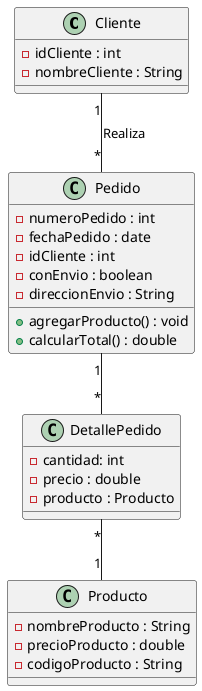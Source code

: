 @startuml

class Cliente {
- idCliente : int
- nombreCliente : String
}

class Pedido {
- numeroPedido : int
- fechaPedido : date
- idCliente : int
- conEnvio : boolean
- direccionEnvio : String
+ agregarProducto() : void
+ calcularTotal() : double
}

class Producto {
- nombreProducto : String
- precioProducto : double
- codigoProducto : String
}

class DetallePedido {
- cantidad: int
- precio : double
- producto : Producto
}

Cliente "1" -- "*" Pedido : Realiza
Pedido "1" -- "*" DetallePedido
DetallePedido "*" -- "1" Producto

@enduml